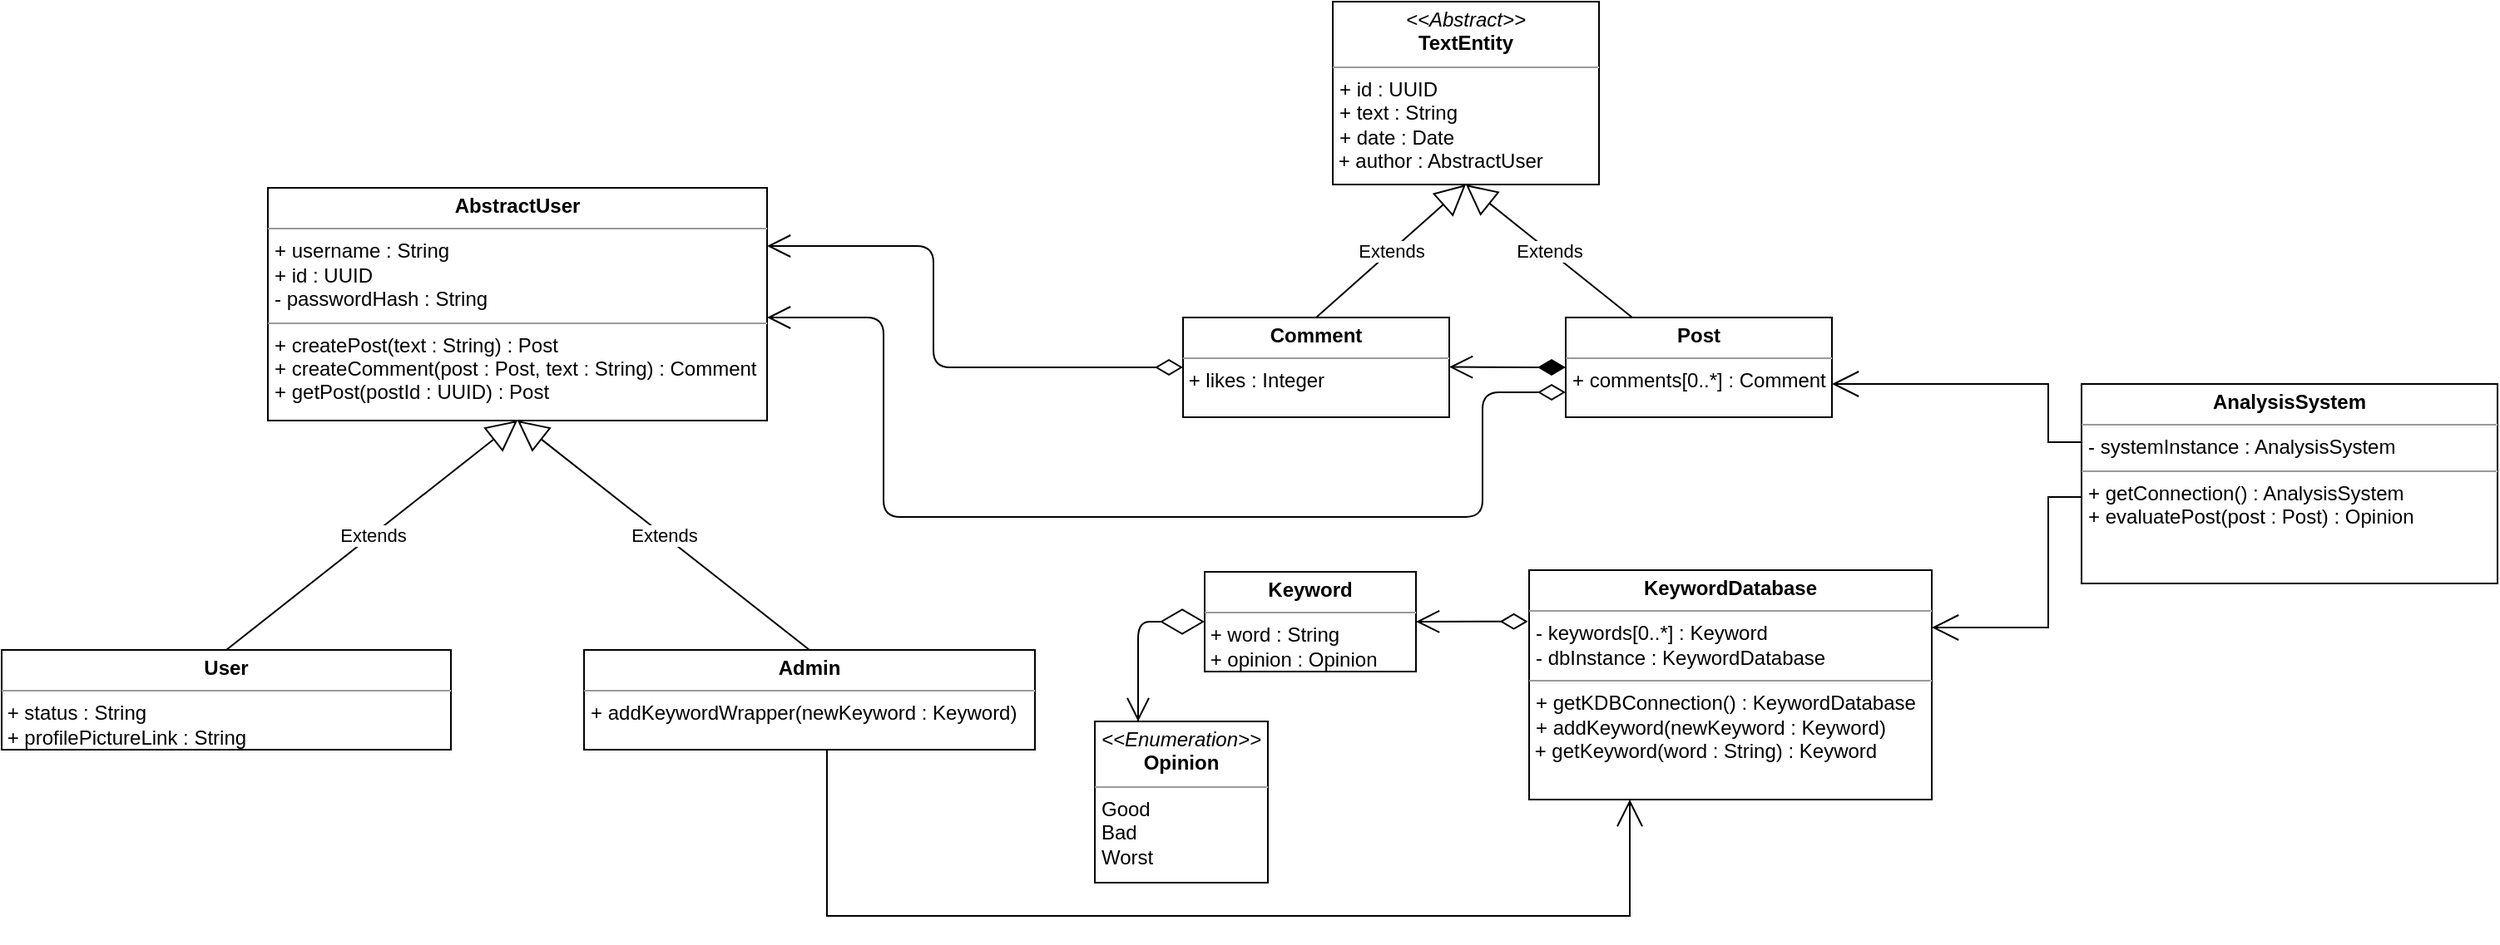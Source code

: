<mxfile version="15.4.3" type="device"><diagram id="DwX4505UfAAwmyw-JDyH" name="My Proposals"><mxGraphModel dx="2493" dy="730" grid="1" gridSize="10" guides="1" tooltips="1" connect="1" arrows="1" fold="1" page="1" pageScale="1" pageWidth="850" pageHeight="1100" math="0" shadow="0"><root><mxCell id="DqjX1cM85cAU5ecBb9OV-0"/><mxCell id="DqjX1cM85cAU5ecBb9OV-1" parent="DqjX1cM85cAU5ecBb9OV-0"/><mxCell id="DqjX1cM85cAU5ecBb9OV-3" value="&lt;p style=&quot;margin: 0px ; margin-top: 4px ; text-align: center&quot;&gt;&lt;b&gt;Comment&lt;/b&gt;&lt;/p&gt;&lt;hr size=&quot;1&quot;&gt;&amp;nbsp;+ likes : Integer" style="verticalAlign=top;align=left;overflow=fill;fontSize=12;fontFamily=Helvetica;html=1;hachureGap=4;pointerEvents=0;" parent="DqjX1cM85cAU5ecBb9OV-1" vertex="1"><mxGeometry x="280" y="190" width="160" height="60" as="geometry"/></mxCell><mxCell id="DqjX1cM85cAU5ecBb9OV-4" value="&lt;p style=&quot;margin: 0px ; margin-top: 4px ; text-align: center&quot;&gt;&lt;b&gt;Post&lt;/b&gt;&lt;/p&gt;&lt;hr size=&quot;1&quot;&gt;&lt;p style=&quot;margin: 0px ; margin-left: 4px&quot;&gt;+ comments[0..*] : Comment&lt;br&gt;&lt;/p&gt;" style="verticalAlign=top;align=left;overflow=fill;fontSize=12;fontFamily=Helvetica;html=1;hachureGap=4;pointerEvents=0;" parent="DqjX1cM85cAU5ecBb9OV-1" vertex="1"><mxGeometry x="510" y="190" width="160" height="60" as="geometry"/></mxCell><mxCell id="DqjX1cM85cAU5ecBb9OV-5" value="&lt;p style=&quot;margin: 0px ; margin-top: 4px ; text-align: center&quot;&gt;&lt;b&gt;User&lt;/b&gt;&lt;/p&gt;&lt;hr size=&quot;1&quot;&gt;&lt;div&gt;&amp;nbsp;+ status : String&lt;/div&gt;&lt;div&gt;&amp;nbsp;+ profilePictureLink : String&lt;br&gt;&lt;/div&gt;&lt;p style=&quot;margin: 0px ; margin-left: 4px&quot;&gt;&lt;br&gt;&lt;/p&gt;" style="verticalAlign=top;align=left;overflow=fill;fontSize=12;fontFamily=Helvetica;html=1;hachureGap=4;pointerEvents=0;" parent="DqjX1cM85cAU5ecBb9OV-1" vertex="1"><mxGeometry x="-430" y="390" width="270" height="60" as="geometry"/></mxCell><mxCell id="DqjX1cM85cAU5ecBb9OV-6" value="&lt;p style=&quot;margin: 0px ; margin-top: 4px ; text-align: center&quot;&gt;&lt;b&gt;KeywordDatabase&lt;/b&gt;&lt;br&gt;&lt;/p&gt;&lt;hr size=&quot;1&quot;&gt;&lt;p style=&quot;margin: 0px ; margin-left: 4px&quot;&gt;- keywords[0..*] : Keyword&lt;br&gt;&lt;/p&gt;&lt;p style=&quot;margin: 0px ; margin-left: 4px&quot;&gt;- dbInstance : KeywordDatabase&lt;br&gt;&lt;/p&gt;&lt;hr size=&quot;1&quot;&gt;&lt;p style=&quot;margin: 0px ; margin-left: 4px&quot;&gt;+ getKDBConnection() : KeywordDatabase&lt;br&gt;&lt;/p&gt;&lt;p style=&quot;margin: 0px ; margin-left: 4px&quot;&gt;+ addKeyword(newKeyword : Keyword)&lt;/p&gt;&lt;div&gt;&amp;nbsp;+ getKeyword(word : String) : Keyword&lt;br&gt;&lt;/div&gt;" style="verticalAlign=top;align=left;overflow=fill;fontSize=12;fontFamily=Helvetica;html=1;hachureGap=4;pointerEvents=0;" parent="DqjX1cM85cAU5ecBb9OV-1" vertex="1"><mxGeometry x="488" y="342" width="242" height="138" as="geometry"/></mxCell><mxCell id="DqjX1cM85cAU5ecBb9OV-8" value="&lt;p style=&quot;margin: 0px ; margin-top: 4px ; text-align: center&quot;&gt;&lt;b&gt;Keyword&lt;/b&gt;&lt;br&gt;&lt;/p&gt;&lt;hr size=&quot;1&quot;&gt;&lt;div&gt;&amp;nbsp;+ word : String&lt;br&gt;&lt;/div&gt;&lt;div&gt;&amp;nbsp;+ opinion : Opinion&lt;/div&gt;&lt;div&gt;&lt;br&gt;&lt;/div&gt;&lt;hr size=&quot;1&quot;&gt;" style="verticalAlign=top;align=left;overflow=fill;fontSize=12;fontFamily=Helvetica;html=1;hachureGap=4;pointerEvents=0;" parent="DqjX1cM85cAU5ecBb9OV-1" vertex="1"><mxGeometry x="293" y="343" width="127" height="60" as="geometry"/></mxCell><mxCell id="DqjX1cM85cAU5ecBb9OV-9" value="&lt;p style=&quot;margin: 0px ; margin-top: 4px ; text-align: center&quot;&gt;&lt;i&gt;&amp;lt;&amp;lt;Enumeration&amp;gt;&amp;gt;&lt;/i&gt;&lt;br&gt;&lt;b&gt;Opinion&lt;/b&gt;&lt;/p&gt;&lt;hr size=&quot;1&quot;&gt;&lt;p style=&quot;margin: 0px ; margin-left: 4px&quot;&gt;Good&lt;/p&gt;&lt;p style=&quot;margin: 0px ; margin-left: 4px&quot;&gt;Bad&lt;/p&gt;&lt;p style=&quot;margin: 0px ; margin-left: 4px&quot;&gt;Worst&lt;br&gt;&lt;/p&gt;" style="verticalAlign=top;align=left;overflow=fill;fontSize=12;fontFamily=Helvetica;html=1;hachureGap=4;pointerEvents=0;" parent="DqjX1cM85cAU5ecBb9OV-1" vertex="1"><mxGeometry x="227" y="433" width="104" height="97" as="geometry"/></mxCell><mxCell id="DqjX1cM85cAU5ecBb9OV-10" value="" style="endArrow=diamondThin;endFill=0;endSize=24;html=1;sourcePerimeterSpacing=8;targetPerimeterSpacing=8;exitX=0.25;exitY=0;exitDx=0;exitDy=0;entryX=0;entryY=0.5;entryDx=0;entryDy=0;" parent="DqjX1cM85cAU5ecBb9OV-1" source="DqjX1cM85cAU5ecBb9OV-9" target="DqjX1cM85cAU5ecBb9OV-8" edge="1"><mxGeometry width="160" relative="1" as="geometry"><mxPoint x="127" y="413" as="sourcePoint"/><mxPoint x="293" y="393" as="targetPoint"/><Array as="points"><mxPoint x="253" y="373"/></Array></mxGeometry></mxCell><mxCell id="DqjX1cM85cAU5ecBb9OV-12" style="edgeStyle=orthogonalEdgeStyle;rounded=0;orthogonalLoop=1;jettySize=auto;html=1;exitX=0;exitY=0.25;exitDx=0;exitDy=0;endArrow=open;startSize=14;endSize=14;sourcePerimeterSpacing=8;targetPerimeterSpacing=8;" parent="DqjX1cM85cAU5ecBb9OV-1" source="DqjX1cM85cAU5ecBb9OV-13" edge="1"><mxGeometry relative="1" as="geometry"><Array as="points"><mxPoint x="830" y="265"/><mxPoint x="800" y="265"/><mxPoint x="800" y="230"/><mxPoint x="670" y="230"/></Array><mxPoint x="670" y="230" as="targetPoint"/></mxGeometry></mxCell><mxCell id="DqjX1cM85cAU5ecBb9OV-13" value="&lt;p style=&quot;margin: 0px ; margin-top: 4px ; text-align: center&quot;&gt;&lt;b&gt;AnalysisSystem&lt;/b&gt;&lt;/p&gt;&lt;hr size=&quot;1&quot;&gt;&lt;p style=&quot;margin: 0px ; margin-left: 4px&quot;&gt;- systemInstance : AnalysisSystem&lt;br&gt;&lt;/p&gt;&lt;hr size=&quot;1&quot;&gt;&lt;p style=&quot;margin: 0px ; margin-left: 4px&quot;&gt;+ getConnection() : AnalysisSystem&lt;br&gt;&lt;/p&gt;&lt;p style=&quot;margin: 0px ; margin-left: 4px&quot;&gt;+ evaluatePost(post : Post) : Opinion&lt;/p&gt;" style="verticalAlign=top;align=left;overflow=fill;fontSize=12;fontFamily=Helvetica;html=1;hachureGap=4;pointerEvents=0;" parent="DqjX1cM85cAU5ecBb9OV-1" vertex="1"><mxGeometry x="820" y="230" width="250" height="120" as="geometry"/></mxCell><mxCell id="DqjX1cM85cAU5ecBb9OV-16" value="" style="endArrow=open;endFill=1;endSize=12;html=1;sourcePerimeterSpacing=8;targetPerimeterSpacing=8;" parent="DqjX1cM85cAU5ecBb9OV-1" edge="1"><mxGeometry width="160" relative="1" as="geometry"><mxPoint x="253" y="423" as="sourcePoint"/><mxPoint x="253" y="433" as="targetPoint"/></mxGeometry></mxCell><mxCell id="DqjX1cM85cAU5ecBb9OV-18" style="edgeStyle=orthogonalEdgeStyle;rounded=0;orthogonalLoop=1;jettySize=auto;html=1;exitX=0;exitY=0.75;exitDx=0;exitDy=0;endArrow=open;startSize=14;endSize=14;sourcePerimeterSpacing=8;targetPerimeterSpacing=8;entryX=1;entryY=0.25;entryDx=0;entryDy=0;" parent="DqjX1cM85cAU5ecBb9OV-1" source="DqjX1cM85cAU5ecBb9OV-13" target="DqjX1cM85cAU5ecBb9OV-6" edge="1"><mxGeometry relative="1" as="geometry"><mxPoint x="710" y="400" as="targetPoint"/><mxPoint x="480" y="77.5" as="sourcePoint"/><Array as="points"><mxPoint x="800" y="298"/><mxPoint x="800" y="377"/></Array></mxGeometry></mxCell><mxCell id="DqjX1cM85cAU5ecBb9OV-19" value="&lt;p style=&quot;margin: 0px ; margin-top: 4px ; text-align: center&quot;&gt;&lt;i&gt;&amp;lt;&amp;lt;Abstract&amp;gt;&amp;gt;&lt;/i&gt;&lt;b&gt;&lt;br&gt;TextEntity&lt;/b&gt;&lt;br&gt;&lt;/p&gt;&lt;hr size=&quot;1&quot;&gt;&lt;p style=&quot;margin: 0px ; margin-left: 4px&quot;&gt;+ id : UUID&lt;/p&gt;&lt;p style=&quot;margin: 0px ; margin-left: 4px&quot;&gt;+ text : String&lt;br&gt;+ date : Date&lt;/p&gt;&amp;nbsp;+ author : AbstractUser" style="verticalAlign=top;align=left;overflow=fill;fontSize=12;fontFamily=Helvetica;html=1;hachureGap=4;pointerEvents=0;" parent="DqjX1cM85cAU5ecBb9OV-1" vertex="1"><mxGeometry x="370" width="160" height="110" as="geometry"/></mxCell><mxCell id="DqjX1cM85cAU5ecBb9OV-20" value="" style="endArrow=open;html=1;endSize=12;startArrow=diamondThin;startSize=14;startFill=0;edgeStyle=orthogonalEdgeStyle;align=left;verticalAlign=bottom;sourcePerimeterSpacing=8;targetPerimeterSpacing=8;entryX=1;entryY=0.25;entryDx=0;entryDy=0;exitX=0;exitY=0.5;exitDx=0;exitDy=0;" parent="DqjX1cM85cAU5ecBb9OV-1" source="DqjX1cM85cAU5ecBb9OV-3" target="DqjX1cM85cAU5ecBb9OV-29" edge="1"><mxGeometry x="-1" y="3" relative="1" as="geometry"><mxPoint x="290" y="182" as="sourcePoint"/><mxPoint x="210" y="180" as="targetPoint"/><Array as="points"><mxPoint x="130" y="220"/><mxPoint x="130" y="147"/></Array></mxGeometry></mxCell><mxCell id="DqjX1cM85cAU5ecBb9OV-21" value="Extends" style="endArrow=block;endSize=16;endFill=0;html=1;sourcePerimeterSpacing=8;targetPerimeterSpacing=8;exitX=0.5;exitY=0;exitDx=0;exitDy=0;entryX=0.5;entryY=1;entryDx=0;entryDy=0;" parent="DqjX1cM85cAU5ecBb9OV-1" source="DqjX1cM85cAU5ecBb9OV-3" target="DqjX1cM85cAU5ecBb9OV-19" edge="1"><mxGeometry width="160" relative="1" as="geometry"><mxPoint x="530" y="270" as="sourcePoint"/><mxPoint x="380" y="120" as="targetPoint"/></mxGeometry></mxCell><mxCell id="DqjX1cM85cAU5ecBb9OV-22" value="Extends" style="endArrow=block;endSize=16;endFill=0;html=1;sourcePerimeterSpacing=8;targetPerimeterSpacing=8;exitX=0.25;exitY=0;exitDx=0;exitDy=0;entryX=0.5;entryY=1;entryDx=0;entryDy=0;" parent="DqjX1cM85cAU5ecBb9OV-1" source="DqjX1cM85cAU5ecBb9OV-4" target="DqjX1cM85cAU5ecBb9OV-19" edge="1"><mxGeometry width="160" relative="1" as="geometry"><mxPoint x="500" y="110" as="sourcePoint"/><mxPoint x="660" y="110" as="targetPoint"/></mxGeometry></mxCell><mxCell id="DqjX1cM85cAU5ecBb9OV-29" value="&lt;p style=&quot;margin: 0px ; margin-top: 4px ; text-align: center&quot;&gt;&lt;b&gt;AbstractUser&lt;/b&gt;&lt;/p&gt;&lt;hr size=&quot;1&quot;&gt;&lt;p style=&quot;margin: 0px ; margin-left: 4px&quot;&gt;+ username : String&lt;/p&gt;&lt;p style=&quot;margin: 0px ; margin-left: 4px&quot;&gt;+ id : UUID&lt;br&gt;&lt;/p&gt;&lt;p style=&quot;margin: 0px ; margin-left: 4px&quot;&gt;- passwordHash : String&lt;/p&gt;&lt;hr size=&quot;1&quot;&gt;&lt;p style=&quot;margin: 0px ; margin-left: 4px&quot;&gt;+ createPost(text : String) : Post&lt;/p&gt;&lt;p style=&quot;margin: 0px ; margin-left: 4px&quot;&gt;+ createComment(post : Post, text : String) : Comment&lt;br&gt;&lt;/p&gt;&lt;p style=&quot;margin: 0px ; margin-left: 4px&quot;&gt;+ getPost(postId : UUID) : Post&lt;br&gt;&lt;/p&gt;&lt;p style=&quot;margin: 0px ; margin-left: 4px&quot;&gt;&lt;br&gt;&lt;/p&gt;" style="verticalAlign=top;align=left;overflow=fill;fontSize=12;fontFamily=Helvetica;html=1;hachureGap=4;pointerEvents=0;" parent="DqjX1cM85cAU5ecBb9OV-1" vertex="1"><mxGeometry x="-270" y="112" width="300" height="140" as="geometry"/></mxCell><mxCell id="-txaBpYgLAf4iNVv8EoD-6" style="edgeStyle=orthogonalEdgeStyle;rounded=0;orthogonalLoop=1;jettySize=auto;html=1;exitX=0.5;exitY=1;exitDx=0;exitDy=0;entryX=0.25;entryY=1;entryDx=0;entryDy=0;endArrow=open;startSize=14;endSize=14;sourcePerimeterSpacing=8;targetPerimeterSpacing=8;strokeColor=#000000;" parent="DqjX1cM85cAU5ecBb9OV-1" source="H9nu9DrgIPFZkSCwQ207-3" target="DqjX1cM85cAU5ecBb9OV-6" edge="1"><mxGeometry relative="1" as="geometry"><Array as="points"><mxPoint x="66" y="550"/><mxPoint x="549" y="550"/></Array><mxPoint x="110" y="490" as="sourcePoint"/></mxGeometry></mxCell><mxCell id="-txaBpYgLAf4iNVv8EoD-7" value="Extends" style="endArrow=block;endSize=16;endFill=0;html=1;sourcePerimeterSpacing=8;targetPerimeterSpacing=8;strokeColor=#000000;entryX=0.5;entryY=1;entryDx=0;entryDy=0;exitX=0.5;exitY=0;exitDx=0;exitDy=0;" parent="DqjX1cM85cAU5ecBb9OV-1" source="DqjX1cM85cAU5ecBb9OV-5" target="DqjX1cM85cAU5ecBb9OV-29" edge="1"><mxGeometry width="160" relative="1" as="geometry"><mxPoint x="-285" y="300" as="sourcePoint"/><mxPoint x="-125" y="300" as="targetPoint"/></mxGeometry></mxCell><mxCell id="-txaBpYgLAf4iNVv8EoD-8" value="Extends" style="endArrow=block;endSize=16;endFill=0;html=1;sourcePerimeterSpacing=8;targetPerimeterSpacing=8;strokeColor=#000000;entryX=0.5;entryY=1;entryDx=0;entryDy=0;exitX=0.5;exitY=0;exitDx=0;exitDy=0;" parent="DqjX1cM85cAU5ecBb9OV-1" source="H9nu9DrgIPFZkSCwQ207-3" target="DqjX1cM85cAU5ecBb9OV-29" edge="1"><mxGeometry width="160" relative="1" as="geometry"><mxPoint x="50" y="390" as="sourcePoint"/><mxPoint x="-80" y="280" as="targetPoint"/></mxGeometry></mxCell><mxCell id="-txaBpYgLAf4iNVv8EoD-9" value="" style="endArrow=open;html=1;endSize=12;startArrow=diamondThin;startSize=14;startFill=0;edgeStyle=orthogonalEdgeStyle;align=left;verticalAlign=bottom;sourcePerimeterSpacing=8;targetPerimeterSpacing=8;strokeColor=#000000;exitX=0;exitY=0.75;exitDx=0;exitDy=0;" parent="DqjX1cM85cAU5ecBb9OV-1" source="DqjX1cM85cAU5ecBb9OV-4" edge="1"><mxGeometry x="-1" y="3" relative="1" as="geometry"><mxPoint x="420" y="320" as="sourcePoint"/><mxPoint x="30" y="190" as="targetPoint"/><Array as="points"><mxPoint x="460" y="235"/><mxPoint x="460" y="310"/><mxPoint x="100" y="310"/><mxPoint x="100" y="190"/><mxPoint x="30" y="190"/></Array></mxGeometry></mxCell><mxCell id="H9nu9DrgIPFZkSCwQ207-0" style="edgeStyle=orthogonalEdgeStyle;rounded=0;orthogonalLoop=1;jettySize=auto;html=1;exitX=0.5;exitY=1;exitDx=0;exitDy=0;" parent="DqjX1cM85cAU5ecBb9OV-1" source="DqjX1cM85cAU5ecBb9OV-5" target="DqjX1cM85cAU5ecBb9OV-5" edge="1"><mxGeometry relative="1" as="geometry"/></mxCell><mxCell id="H9nu9DrgIPFZkSCwQ207-3" value="&lt;p style=&quot;margin: 0px ; margin-top: 4px ; text-align: center&quot;&gt;&lt;b&gt;Admin&lt;/b&gt;&lt;/p&gt;&lt;hr size=&quot;1&quot;&gt;&lt;p style=&quot;margin: 0px ; margin-left: 4px&quot;&gt;+ addKeywordWrapper(newKeyword : Keyword)&lt;br&gt;&lt;/p&gt;" style="verticalAlign=top;align=left;overflow=fill;fontSize=12;fontFamily=Helvetica;html=1;" parent="DqjX1cM85cAU5ecBb9OV-1" vertex="1"><mxGeometry x="-80" y="390" width="271" height="60" as="geometry"/></mxCell><mxCell id="H9nu9DrgIPFZkSCwQ207-5" value="" style="endArrow=open;html=1;endSize=12;startArrow=diamondThin;startSize=14;startFill=0;edgeStyle=orthogonalEdgeStyle;align=left;verticalAlign=bottom;entryX=1;entryY=0.5;entryDx=0;entryDy=0;exitX=-0.003;exitY=0.224;exitDx=0;exitDy=0;exitPerimeter=0;" parent="DqjX1cM85cAU5ecBb9OV-1" source="DqjX1cM85cAU5ecBb9OV-6" target="DqjX1cM85cAU5ecBb9OV-8" edge="1"><mxGeometry x="-1" y="3" relative="1" as="geometry"><mxPoint x="480" y="373" as="sourcePoint"/><mxPoint x="418" y="380" as="targetPoint"/><Array as="points"><mxPoint x="470" y="373"/></Array></mxGeometry></mxCell><mxCell id="H9nu9DrgIPFZkSCwQ207-8" value="" style="endArrow=open;html=1;endSize=12;startArrow=diamondThin;startSize=14;startFill=1;edgeStyle=orthogonalEdgeStyle;align=left;verticalAlign=bottom;" parent="DqjX1cM85cAU5ecBb9OV-1" edge="1"><mxGeometry x="-1" y="3" relative="1" as="geometry"><mxPoint x="510" y="220" as="sourcePoint"/><mxPoint x="440" y="219.76" as="targetPoint"/><Array as="points"><mxPoint x="440" y="220"/></Array></mxGeometry></mxCell></root></mxGraphModel></diagram></mxfile>